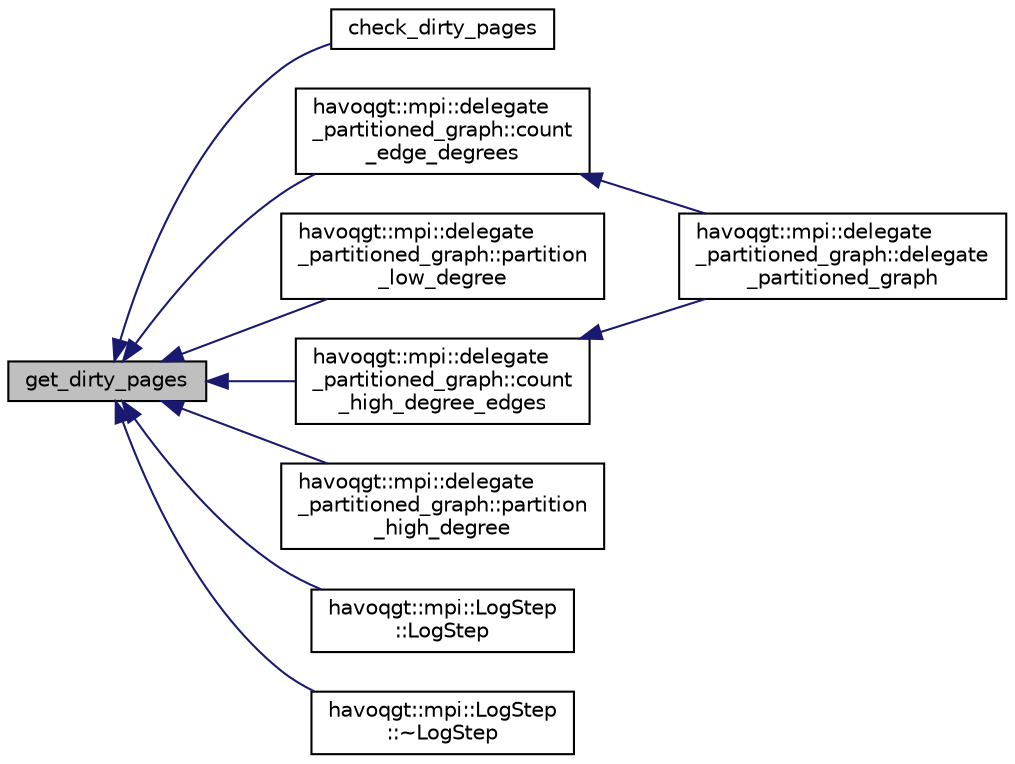 digraph "get_dirty_pages"
{
  edge [fontname="Helvetica",fontsize="10",labelfontname="Helvetica",labelfontsize="10"];
  node [fontname="Helvetica",fontsize="10",shape=record];
  rankdir="LR";
  Node1 [label="get_dirty_pages",height=0.2,width=0.4,color="black", fillcolor="grey75", style="filled", fontcolor="black"];
  Node1 -> Node2 [dir="back",color="midnightblue",fontsize="10",style="solid",fontname="Helvetica"];
  Node2 [label="check_dirty_pages",height=0.2,width=0.4,color="black", fillcolor="white", style="filled",URL="$cache__utilities_8hpp.html#a293fe26c8eeb5ee72fe339020b86dd8d"];
  Node1 -> Node3 [dir="back",color="midnightblue",fontsize="10",style="solid",fontname="Helvetica"];
  Node3 [label="havoqgt::mpi::delegate\l_partitioned_graph::count\l_edge_degrees",height=0.2,width=0.4,color="black", fillcolor="white", style="filled",URL="$classhavoqgt_1_1mpi_1_1delegate__partitioned__graph.html#a988d88b9a52cae4d2d95932f63142752"];
  Node3 -> Node4 [dir="back",color="midnightblue",fontsize="10",style="solid",fontname="Helvetica"];
  Node4 [label="havoqgt::mpi::delegate\l_partitioned_graph::delegate\l_partitioned_graph",height=0.2,width=0.4,color="black", fillcolor="white", style="filled",URL="$classhavoqgt_1_1mpi_1_1delegate__partitioned__graph.html#add0f19ff2279c6f442a1f6f6dc746e3e",tooltip="Constructor that initializes given and unsorted sequence of edges. "];
  Node1 -> Node5 [dir="back",color="midnightblue",fontsize="10",style="solid",fontname="Helvetica"];
  Node5 [label="havoqgt::mpi::delegate\l_partitioned_graph::partition\l_low_degree",height=0.2,width=0.4,color="black", fillcolor="white", style="filled",URL="$classhavoqgt_1_1mpi_1_1delegate__partitioned__graph.html#a84b5c7a4e88e7f0d4da2b529a6789660"];
  Node1 -> Node6 [dir="back",color="midnightblue",fontsize="10",style="solid",fontname="Helvetica"];
  Node6 [label="havoqgt::mpi::delegate\l_partitioned_graph::count\l_high_degree_edges",height=0.2,width=0.4,color="black", fillcolor="white", style="filled",URL="$classhavoqgt_1_1mpi_1_1delegate__partitioned__graph.html#a4ee500b89b2426197a1cf99ad3a5f6bb"];
  Node6 -> Node4 [dir="back",color="midnightblue",fontsize="10",style="solid",fontname="Helvetica"];
  Node1 -> Node7 [dir="back",color="midnightblue",fontsize="10",style="solid",fontname="Helvetica"];
  Node7 [label="havoqgt::mpi::delegate\l_partitioned_graph::partition\l_high_degree",height=0.2,width=0.4,color="black", fillcolor="white", style="filled",URL="$classhavoqgt_1_1mpi_1_1delegate__partitioned__graph.html#a9a685b38cd1c186c56ab2156734c2372"];
  Node1 -> Node8 [dir="back",color="midnightblue",fontsize="10",style="solid",fontname="Helvetica"];
  Node8 [label="havoqgt::mpi::LogStep\l::LogStep",height=0.2,width=0.4,color="black", fillcolor="white", style="filled",URL="$classhavoqgt_1_1mpi_1_1LogStep.html#aa90089ed2527691599492c7d49e6535c"];
  Node1 -> Node9 [dir="back",color="midnightblue",fontsize="10",style="solid",fontname="Helvetica"];
  Node9 [label="havoqgt::mpi::LogStep\l::~LogStep",height=0.2,width=0.4,color="black", fillcolor="white", style="filled",URL="$classhavoqgt_1_1mpi_1_1LogStep.html#a3798599ac814e2b7486a39c94efc987e"];
}
